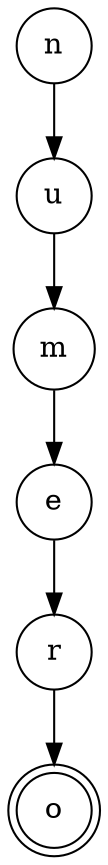 digraph {   
    node [shape = doublecircle, color = black] o ;
    node [shape = circle];
    node [color= black];
    n -> u -> m -> e -> r -> o;	
}